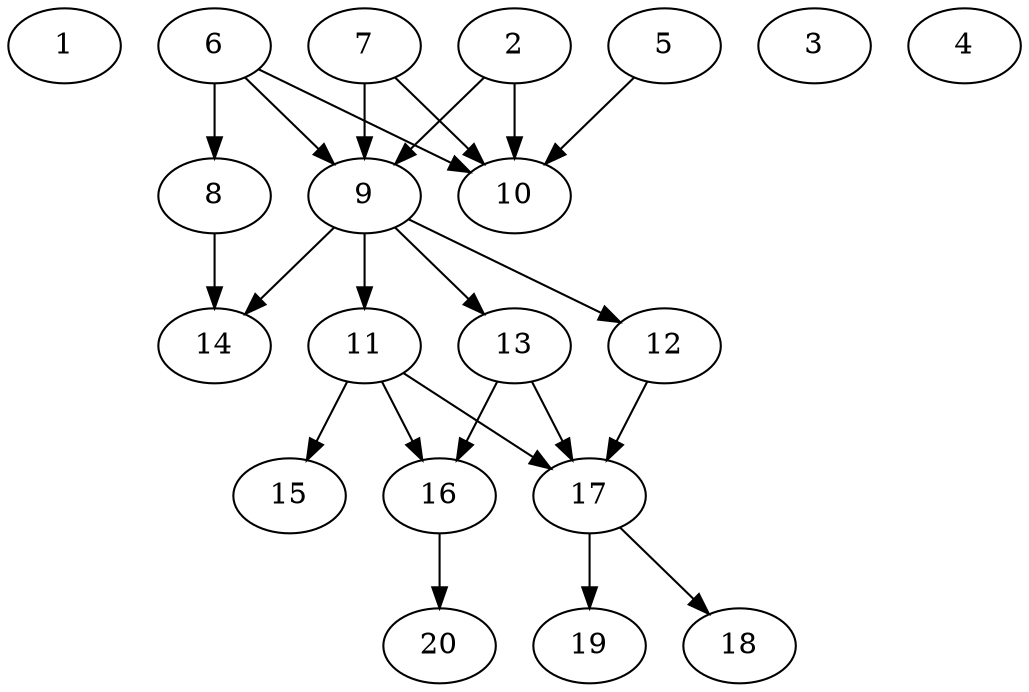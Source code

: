 // DAG automatically generated by daggen at Tue Aug  6 16:20:30 2019
// ./daggen --dot -n 20 --ccr 0.5 --fat 0.6 --regular 0.5 --density 0.6 --mindata 5242880 --maxdata 52428800 
digraph G {
  1 [size="65521664", alpha="0.05", expect_size="32760832"] 
  2 [size="47022080", alpha="0.16", expect_size="23511040"] 
  2 -> 9 [size ="23511040"]
  2 -> 10 [size ="23511040"]
  3 [size="72267776", alpha="0.16", expect_size="36133888"] 
  4 [size="95213568", alpha="0.03", expect_size="47606784"] 
  5 [size="85178368", alpha="0.01", expect_size="42589184"] 
  5 -> 10 [size ="42589184"]
  6 [size="103110656", alpha="0.20", expect_size="51555328"] 
  6 -> 8 [size ="51555328"]
  6 -> 9 [size ="51555328"]
  6 -> 10 [size ="51555328"]
  7 [size="77303808", alpha="0.10", expect_size="38651904"] 
  7 -> 9 [size ="38651904"]
  7 -> 10 [size ="38651904"]
  8 [size="48740352", alpha="0.18", expect_size="24370176"] 
  8 -> 14 [size ="24370176"]
  9 [size="45068288", alpha="0.13", expect_size="22534144"] 
  9 -> 11 [size ="22534144"]
  9 -> 12 [size ="22534144"]
  9 -> 13 [size ="22534144"]
  9 -> 14 [size ="22534144"]
  10 [size="53155840", alpha="0.16", expect_size="26577920"] 
  11 [size="91719680", alpha="0.02", expect_size="45859840"] 
  11 -> 15 [size ="45859840"]
  11 -> 16 [size ="45859840"]
  11 -> 17 [size ="45859840"]
  12 [size="21989376", alpha="0.08", expect_size="10994688"] 
  12 -> 17 [size ="10994688"]
  13 [size="98770944", alpha="0.13", expect_size="49385472"] 
  13 -> 16 [size ="49385472"]
  13 -> 17 [size ="49385472"]
  14 [size="78370816", alpha="0.10", expect_size="39185408"] 
  15 [size="93104128", alpha="0.18", expect_size="46552064"] 
  16 [size="97245184", alpha="0.05", expect_size="48622592"] 
  16 -> 20 [size ="48622592"]
  17 [size="96079872", alpha="0.06", expect_size="48039936"] 
  17 -> 18 [size ="48039936"]
  17 -> 19 [size ="48039936"]
  18 [size="47280128", alpha="0.16", expect_size="23640064"] 
  19 [size="39268352", alpha="0.14", expect_size="19634176"] 
  20 [size="98985984", alpha="0.16", expect_size="49492992"] 
}
